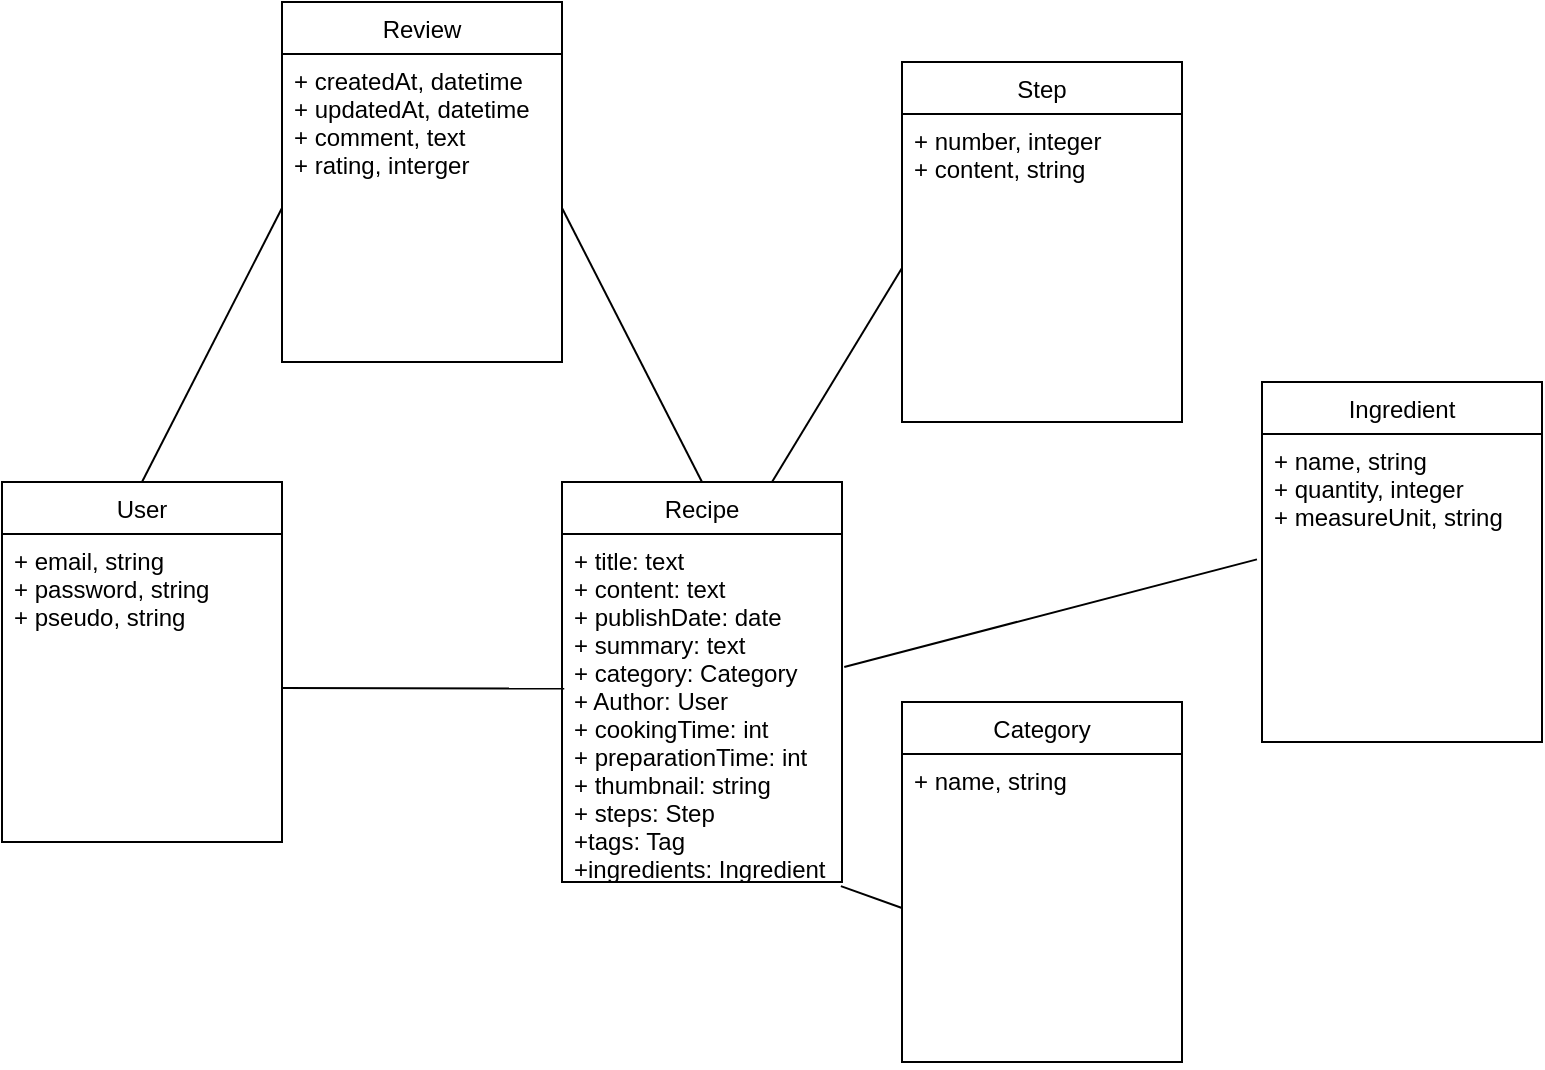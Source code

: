 <mxfile version="20.5.3" type="embed"><diagram id="pje1GRmRfT0mHJVbkVZE" name="Page-1"><mxGraphModel dx="1266" dy="563" grid="1" gridSize="10" guides="1" tooltips="1" connect="1" arrows="1" fold="1" page="1" pageScale="1" pageWidth="1100" pageHeight="850" math="0" shadow="0"><root><mxCell id="0"/><mxCell id="1" parent="0"/><mxCell id="5_YgtmY0Rdwz8p-4PcOd-1" value="User" style="swimlane;fontStyle=0;childLayout=stackLayout;horizontal=1;startSize=26;fillColor=none;horizontalStack=0;resizeParent=1;resizeParentMax=0;resizeLast=0;collapsible=1;marginBottom=0;" parent="1" vertex="1"><mxGeometry x="270" y="240" width="140" height="180" as="geometry"/></mxCell><mxCell id="5_YgtmY0Rdwz8p-4PcOd-2" value="+ email, string&#10;+ password, string&#10;+ pseudo, string" style="text;strokeColor=none;fillColor=none;align=left;verticalAlign=top;spacingLeft=4;spacingRight=4;overflow=hidden;rotatable=0;points=[[0,0.5],[1,0.5]];portConstraint=eastwest;" parent="5_YgtmY0Rdwz8p-4PcOd-1" vertex="1"><mxGeometry y="26" width="140" height="154" as="geometry"/></mxCell><mxCell id="5_YgtmY0Rdwz8p-4PcOd-5" value="Review" style="swimlane;fontStyle=0;childLayout=stackLayout;horizontal=1;startSize=26;fillColor=none;horizontalStack=0;resizeParent=1;resizeParentMax=0;resizeLast=0;collapsible=1;marginBottom=0;" parent="1" vertex="1"><mxGeometry x="410" width="140" height="180" as="geometry"/></mxCell><mxCell id="5_YgtmY0Rdwz8p-4PcOd-6" value="+ createdAt, datetime&#10;+ updatedAt, datetime&#10;+ comment, text&#10;+ rating, interger" style="text;strokeColor=none;fillColor=none;align=left;verticalAlign=top;spacingLeft=4;spacingRight=4;overflow=hidden;rotatable=0;points=[[0,0.5],[1,0.5]];portConstraint=eastwest;" parent="5_YgtmY0Rdwz8p-4PcOd-5" vertex="1"><mxGeometry y="26" width="140" height="154" as="geometry"/></mxCell><mxCell id="5_YgtmY0Rdwz8p-4PcOd-7" value="Step" style="swimlane;fontStyle=0;childLayout=stackLayout;horizontal=1;startSize=26;fillColor=none;horizontalStack=0;resizeParent=1;resizeParentMax=0;resizeLast=0;collapsible=1;marginBottom=0;" parent="1" vertex="1"><mxGeometry x="720" y="30" width="140" height="180" as="geometry"/></mxCell><mxCell id="5_YgtmY0Rdwz8p-4PcOd-8" value="+ number, integer&#10;+ content, string" style="text;strokeColor=none;fillColor=none;align=left;verticalAlign=top;spacingLeft=4;spacingRight=4;overflow=hidden;rotatable=0;points=[[0,0.5],[1,0.5]];portConstraint=eastwest;" parent="5_YgtmY0Rdwz8p-4PcOd-7" vertex="1"><mxGeometry y="26" width="140" height="154" as="geometry"/></mxCell><mxCell id="5_YgtmY0Rdwz8p-4PcOd-9" value="Recipe" style="swimlane;fontStyle=0;childLayout=stackLayout;horizontal=1;startSize=26;fillColor=none;horizontalStack=0;resizeParent=1;resizeParentMax=0;resizeLast=0;collapsible=1;marginBottom=0;" parent="1" vertex="1"><mxGeometry x="550" y="240" width="140" height="200" as="geometry"/></mxCell><mxCell id="5_YgtmY0Rdwz8p-4PcOd-10" value="+ title: text&#10;+ content: text&#10;+ publishDate: date&#10;+ summary: text&#10;+ category: Category&#10;+ Author: User&#10;+ cookingTime: int&#10;+ preparationTime: int&#10;+ thumbnail: string&#10;+ steps: Step&#10;+tags: Tag&#10;+ingredients: Ingredient" style="text;strokeColor=none;fillColor=none;align=left;verticalAlign=top;spacingLeft=4;spacingRight=4;overflow=hidden;rotatable=0;points=[[0,0.5],[1,0.5]];portConstraint=eastwest;" parent="5_YgtmY0Rdwz8p-4PcOd-9" vertex="1"><mxGeometry y="26" width="140" height="174" as="geometry"/></mxCell><mxCell id="5_YgtmY0Rdwz8p-4PcOd-11" value="Category" style="swimlane;fontStyle=0;childLayout=stackLayout;horizontal=1;startSize=26;fillColor=none;horizontalStack=0;resizeParent=1;resizeParentMax=0;resizeLast=0;collapsible=1;marginBottom=0;" parent="1" vertex="1"><mxGeometry x="720" y="350" width="140" height="180" as="geometry"/></mxCell><mxCell id="5_YgtmY0Rdwz8p-4PcOd-12" value="+ name, string" style="text;strokeColor=none;fillColor=none;align=left;verticalAlign=top;spacingLeft=4;spacingRight=4;overflow=hidden;rotatable=0;points=[[0,0.5],[1,0.5]];portConstraint=eastwest;" parent="5_YgtmY0Rdwz8p-4PcOd-11" vertex="1"><mxGeometry y="26" width="140" height="154" as="geometry"/></mxCell><mxCell id="5_YgtmY0Rdwz8p-4PcOd-13" value="Ingredient" style="swimlane;fontStyle=0;childLayout=stackLayout;horizontal=1;startSize=26;fillColor=none;horizontalStack=0;resizeParent=1;resizeParentMax=0;resizeLast=0;collapsible=1;marginBottom=0;" parent="1" vertex="1"><mxGeometry x="900" y="190" width="140" height="180" as="geometry"/></mxCell><mxCell id="5_YgtmY0Rdwz8p-4PcOd-14" value="+ name, string&#10;+ quantity, integer&#10;+ measureUnit, string" style="text;strokeColor=none;fillColor=none;align=left;verticalAlign=top;spacingLeft=4;spacingRight=4;overflow=hidden;rotatable=0;points=[[0,0.5],[1,0.5]];portConstraint=eastwest;" parent="5_YgtmY0Rdwz8p-4PcOd-13" vertex="1"><mxGeometry y="26" width="140" height="154" as="geometry"/></mxCell><mxCell id="3" value="" style="endArrow=none;html=1;rounded=0;exitX=0.5;exitY=0;exitDx=0;exitDy=0;entryX=0;entryY=0.5;entryDx=0;entryDy=0;" edge="1" parent="1" source="5_YgtmY0Rdwz8p-4PcOd-1" target="5_YgtmY0Rdwz8p-4PcOd-6"><mxGeometry width="50" height="50" relative="1" as="geometry"><mxPoint x="315" y="190" as="sourcePoint"/><mxPoint x="365" y="140" as="targetPoint"/></mxGeometry></mxCell><mxCell id="4" value="" style="endArrow=none;html=1;rounded=0;exitX=1;exitY=0.5;exitDx=0;exitDy=0;entryX=0.008;entryY=0.444;entryDx=0;entryDy=0;entryPerimeter=0;" edge="1" parent="1" source="5_YgtmY0Rdwz8p-4PcOd-2" target="5_YgtmY0Rdwz8p-4PcOd-10"><mxGeometry width="50" height="50" relative="1" as="geometry"><mxPoint x="470" y="340" as="sourcePoint"/><mxPoint x="520" y="290" as="targetPoint"/></mxGeometry></mxCell><mxCell id="5" value="" style="endArrow=none;html=1;rounded=0;entryX=0.5;entryY=0;entryDx=0;entryDy=0;exitX=1;exitY=0.5;exitDx=0;exitDy=0;" edge="1" parent="1" source="5_YgtmY0Rdwz8p-4PcOd-6" target="5_YgtmY0Rdwz8p-4PcOd-9"><mxGeometry width="50" height="50" relative="1" as="geometry"><mxPoint x="510" y="270" as="sourcePoint"/><mxPoint x="560" y="220" as="targetPoint"/></mxGeometry></mxCell><mxCell id="6" value="" style="endArrow=none;html=1;rounded=0;exitX=0.75;exitY=0;exitDx=0;exitDy=0;entryX=0;entryY=0.5;entryDx=0;entryDy=0;" edge="1" parent="1" source="5_YgtmY0Rdwz8p-4PcOd-9" target="5_YgtmY0Rdwz8p-4PcOd-8"><mxGeometry width="50" height="50" relative="1" as="geometry"><mxPoint x="730" y="300" as="sourcePoint"/><mxPoint x="780" y="250" as="targetPoint"/></mxGeometry></mxCell><mxCell id="7" value="" style="endArrow=none;html=1;rounded=0;exitX=0.996;exitY=1.012;exitDx=0;exitDy=0;exitPerimeter=0;entryX=0;entryY=0.5;entryDx=0;entryDy=0;" edge="1" parent="1" source="5_YgtmY0Rdwz8p-4PcOd-10" target="5_YgtmY0Rdwz8p-4PcOd-12"><mxGeometry width="50" height="50" relative="1" as="geometry"><mxPoint x="650" y="500" as="sourcePoint"/><mxPoint x="700" y="450" as="targetPoint"/></mxGeometry></mxCell><mxCell id="8" value="" style="endArrow=none;html=1;rounded=0;exitX=1.008;exitY=0.382;exitDx=0;exitDy=0;exitPerimeter=0;entryX=-0.018;entryY=0.407;entryDx=0;entryDy=0;entryPerimeter=0;" edge="1" parent="1" source="5_YgtmY0Rdwz8p-4PcOd-10" target="5_YgtmY0Rdwz8p-4PcOd-14"><mxGeometry width="50" height="50" relative="1" as="geometry"><mxPoint x="780" y="310" as="sourcePoint"/><mxPoint x="830" y="260" as="targetPoint"/></mxGeometry></mxCell></root></mxGraphModel></diagram></mxfile>